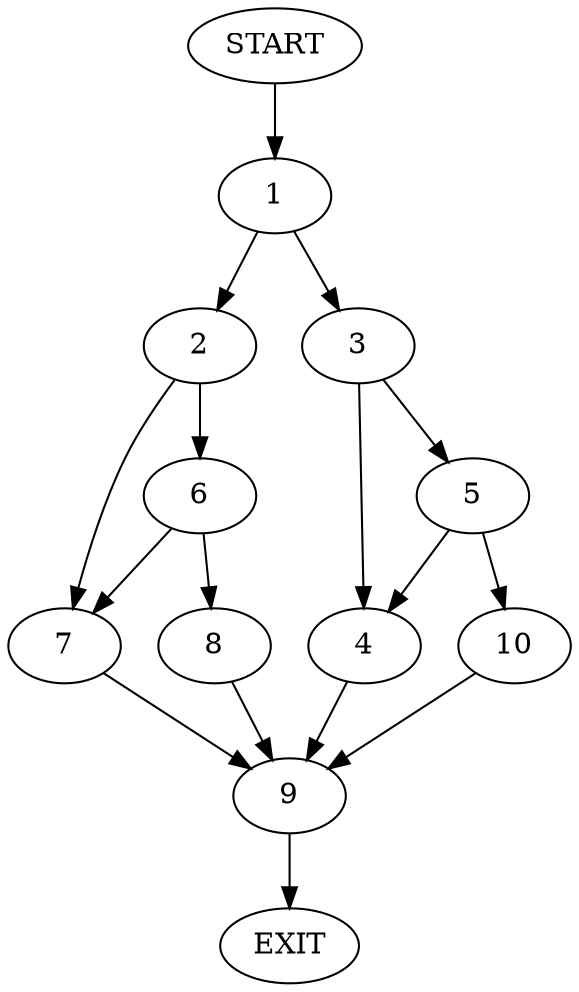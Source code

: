 digraph {
0 [label="START"]
11 [label="EXIT"]
0 -> 1
1 -> 2
1 -> 3
3 -> 4
3 -> 5
2 -> 6
2 -> 7
6 -> 8
6 -> 7
7 -> 9
8 -> 9
9 -> 11
5 -> 4
5 -> 10
4 -> 9
10 -> 9
}
